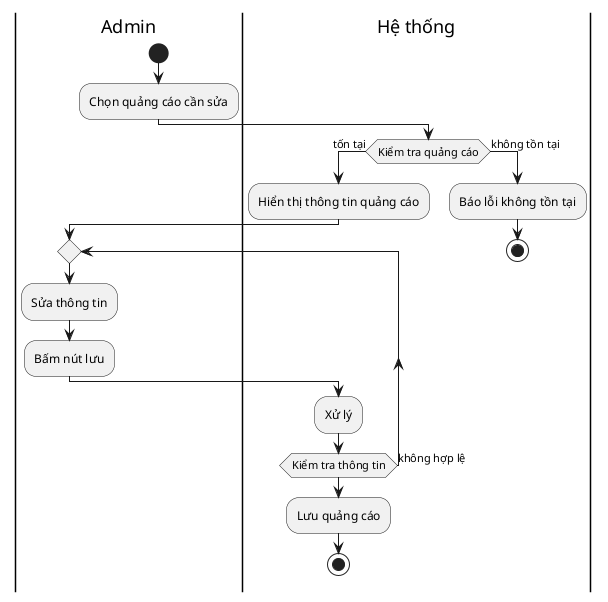 @startuml
|Admin|
start
:Chọn quảng cáo cần sửa;
|Hệ thống|
if (Kiểm tra quảng cáo) then (tốn tại)
|Hệ thống|
:Hiển thị thông tin quảng cáo;
|Admin|
repeat
|Admin|
:Sửa thông tin;
:Bấm nút lưu;
|Hệ thống|
:Xử lý;
repeat while(Kiểm tra thông tin) is (không hợp lệ)
|Hệ thống|
:Lưu quảng cáo;
stop

else (không tồn tại)
|Hệ thống|
:Báo lỗi không tồn tại;
stop
endif

@enduml